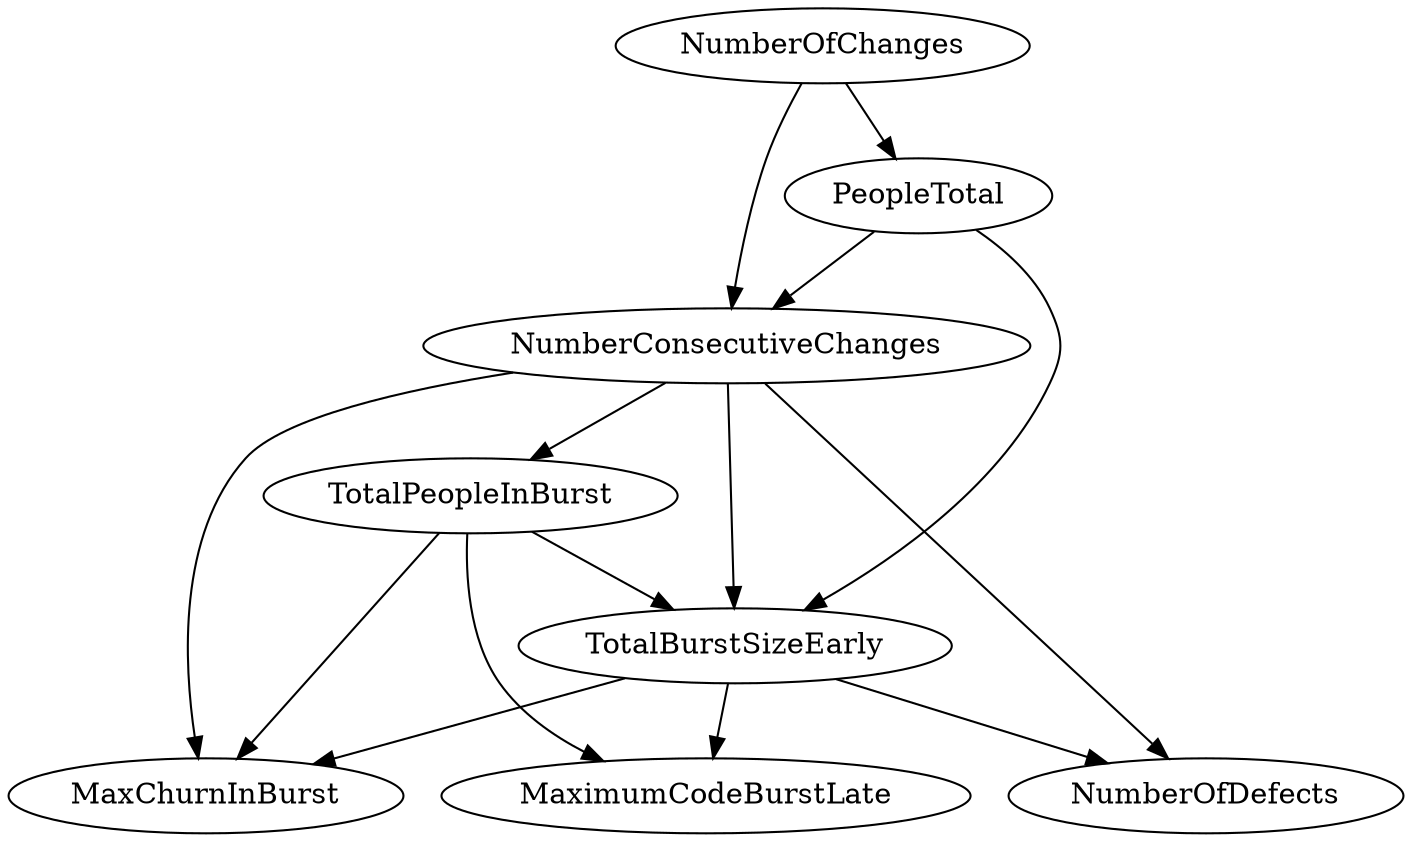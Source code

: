 digraph {
   NumberOfDefects;
   NumberOfChanges;
   TotalPeopleInBurst;
   TotalBurstSizeEarly;
   MaxChurnInBurst;
   NumberConsecutiveChanges;
   MaximumCodeBurstLate;
   PeopleTotal;
   NumberOfChanges -> NumberConsecutiveChanges;
   NumberOfChanges -> PeopleTotal;
   TotalPeopleInBurst -> TotalBurstSizeEarly;
   TotalPeopleInBurst -> MaxChurnInBurst;
   TotalPeopleInBurst -> MaximumCodeBurstLate;
   TotalBurstSizeEarly -> NumberOfDefects;
   TotalBurstSizeEarly -> MaxChurnInBurst;
   TotalBurstSizeEarly -> MaximumCodeBurstLate;
   NumberConsecutiveChanges -> NumberOfDefects;
   NumberConsecutiveChanges -> TotalPeopleInBurst;
   NumberConsecutiveChanges -> TotalBurstSizeEarly;
   NumberConsecutiveChanges -> MaxChurnInBurst;
   PeopleTotal -> TotalBurstSizeEarly;
   PeopleTotal -> NumberConsecutiveChanges;
}
